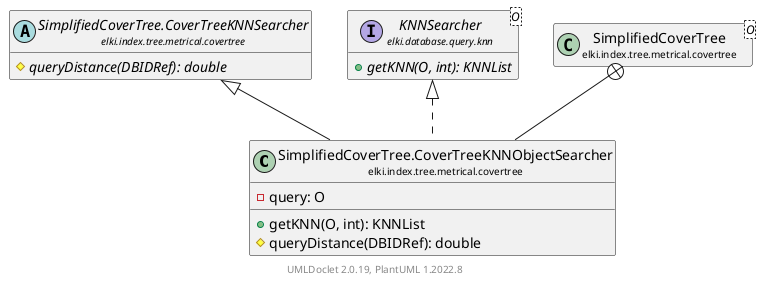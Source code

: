 @startuml
    remove .*\.(Instance|Par|Parameterizer|Factory)$
    set namespaceSeparator none
    hide empty fields
    hide empty methods

    class "<size:14>SimplifiedCoverTree.CoverTreeKNNObjectSearcher\n<size:10>elki.index.tree.metrical.covertree" as elki.index.tree.metrical.covertree.SimplifiedCoverTree.CoverTreeKNNObjectSearcher [[SimplifiedCoverTree.CoverTreeKNNObjectSearcher.html]] {
        -query: O
        +getKNN(O, int): KNNList
        #queryDistance(DBIDRef): double
    }

    abstract class "<size:14>SimplifiedCoverTree.CoverTreeKNNSearcher\n<size:10>elki.index.tree.metrical.covertree" as elki.index.tree.metrical.covertree.SimplifiedCoverTree.CoverTreeKNNSearcher [[SimplifiedCoverTree.CoverTreeKNNSearcher.html]] {
        {abstract} #queryDistance(DBIDRef): double
    }
    interface "<size:14>KNNSearcher\n<size:10>elki.database.query.knn" as elki.database.query.knn.KNNSearcher<O> [[../../../../database/query/knn/KNNSearcher.html]] {
        {abstract} +getKNN(O, int): KNNList
    }
    class "<size:14>SimplifiedCoverTree\n<size:10>elki.index.tree.metrical.covertree" as elki.index.tree.metrical.covertree.SimplifiedCoverTree<O> [[SimplifiedCoverTree.html]]

    elki.index.tree.metrical.covertree.SimplifiedCoverTree.CoverTreeKNNSearcher <|-- elki.index.tree.metrical.covertree.SimplifiedCoverTree.CoverTreeKNNObjectSearcher
    elki.database.query.knn.KNNSearcher <|.. elki.index.tree.metrical.covertree.SimplifiedCoverTree.CoverTreeKNNObjectSearcher
    elki.index.tree.metrical.covertree.SimplifiedCoverTree +-- elki.index.tree.metrical.covertree.SimplifiedCoverTree.CoverTreeKNNObjectSearcher

    center footer UMLDoclet 2.0.19, PlantUML 1.2022.8
@enduml
